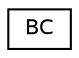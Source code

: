 digraph "Graphical Class Hierarchy"
{
 // LATEX_PDF_SIZE
  edge [fontname="Helvetica",fontsize="10",labelfontname="Helvetica",labelfontsize="10"];
  node [fontname="Helvetica",fontsize="10",shape=record];
  rankdir="LR";
  Node0 [label="BC",height=0.2,width=0.4,color="black", fillcolor="white", style="filled",URL="$classBC.html",tooltip=" "];
}
